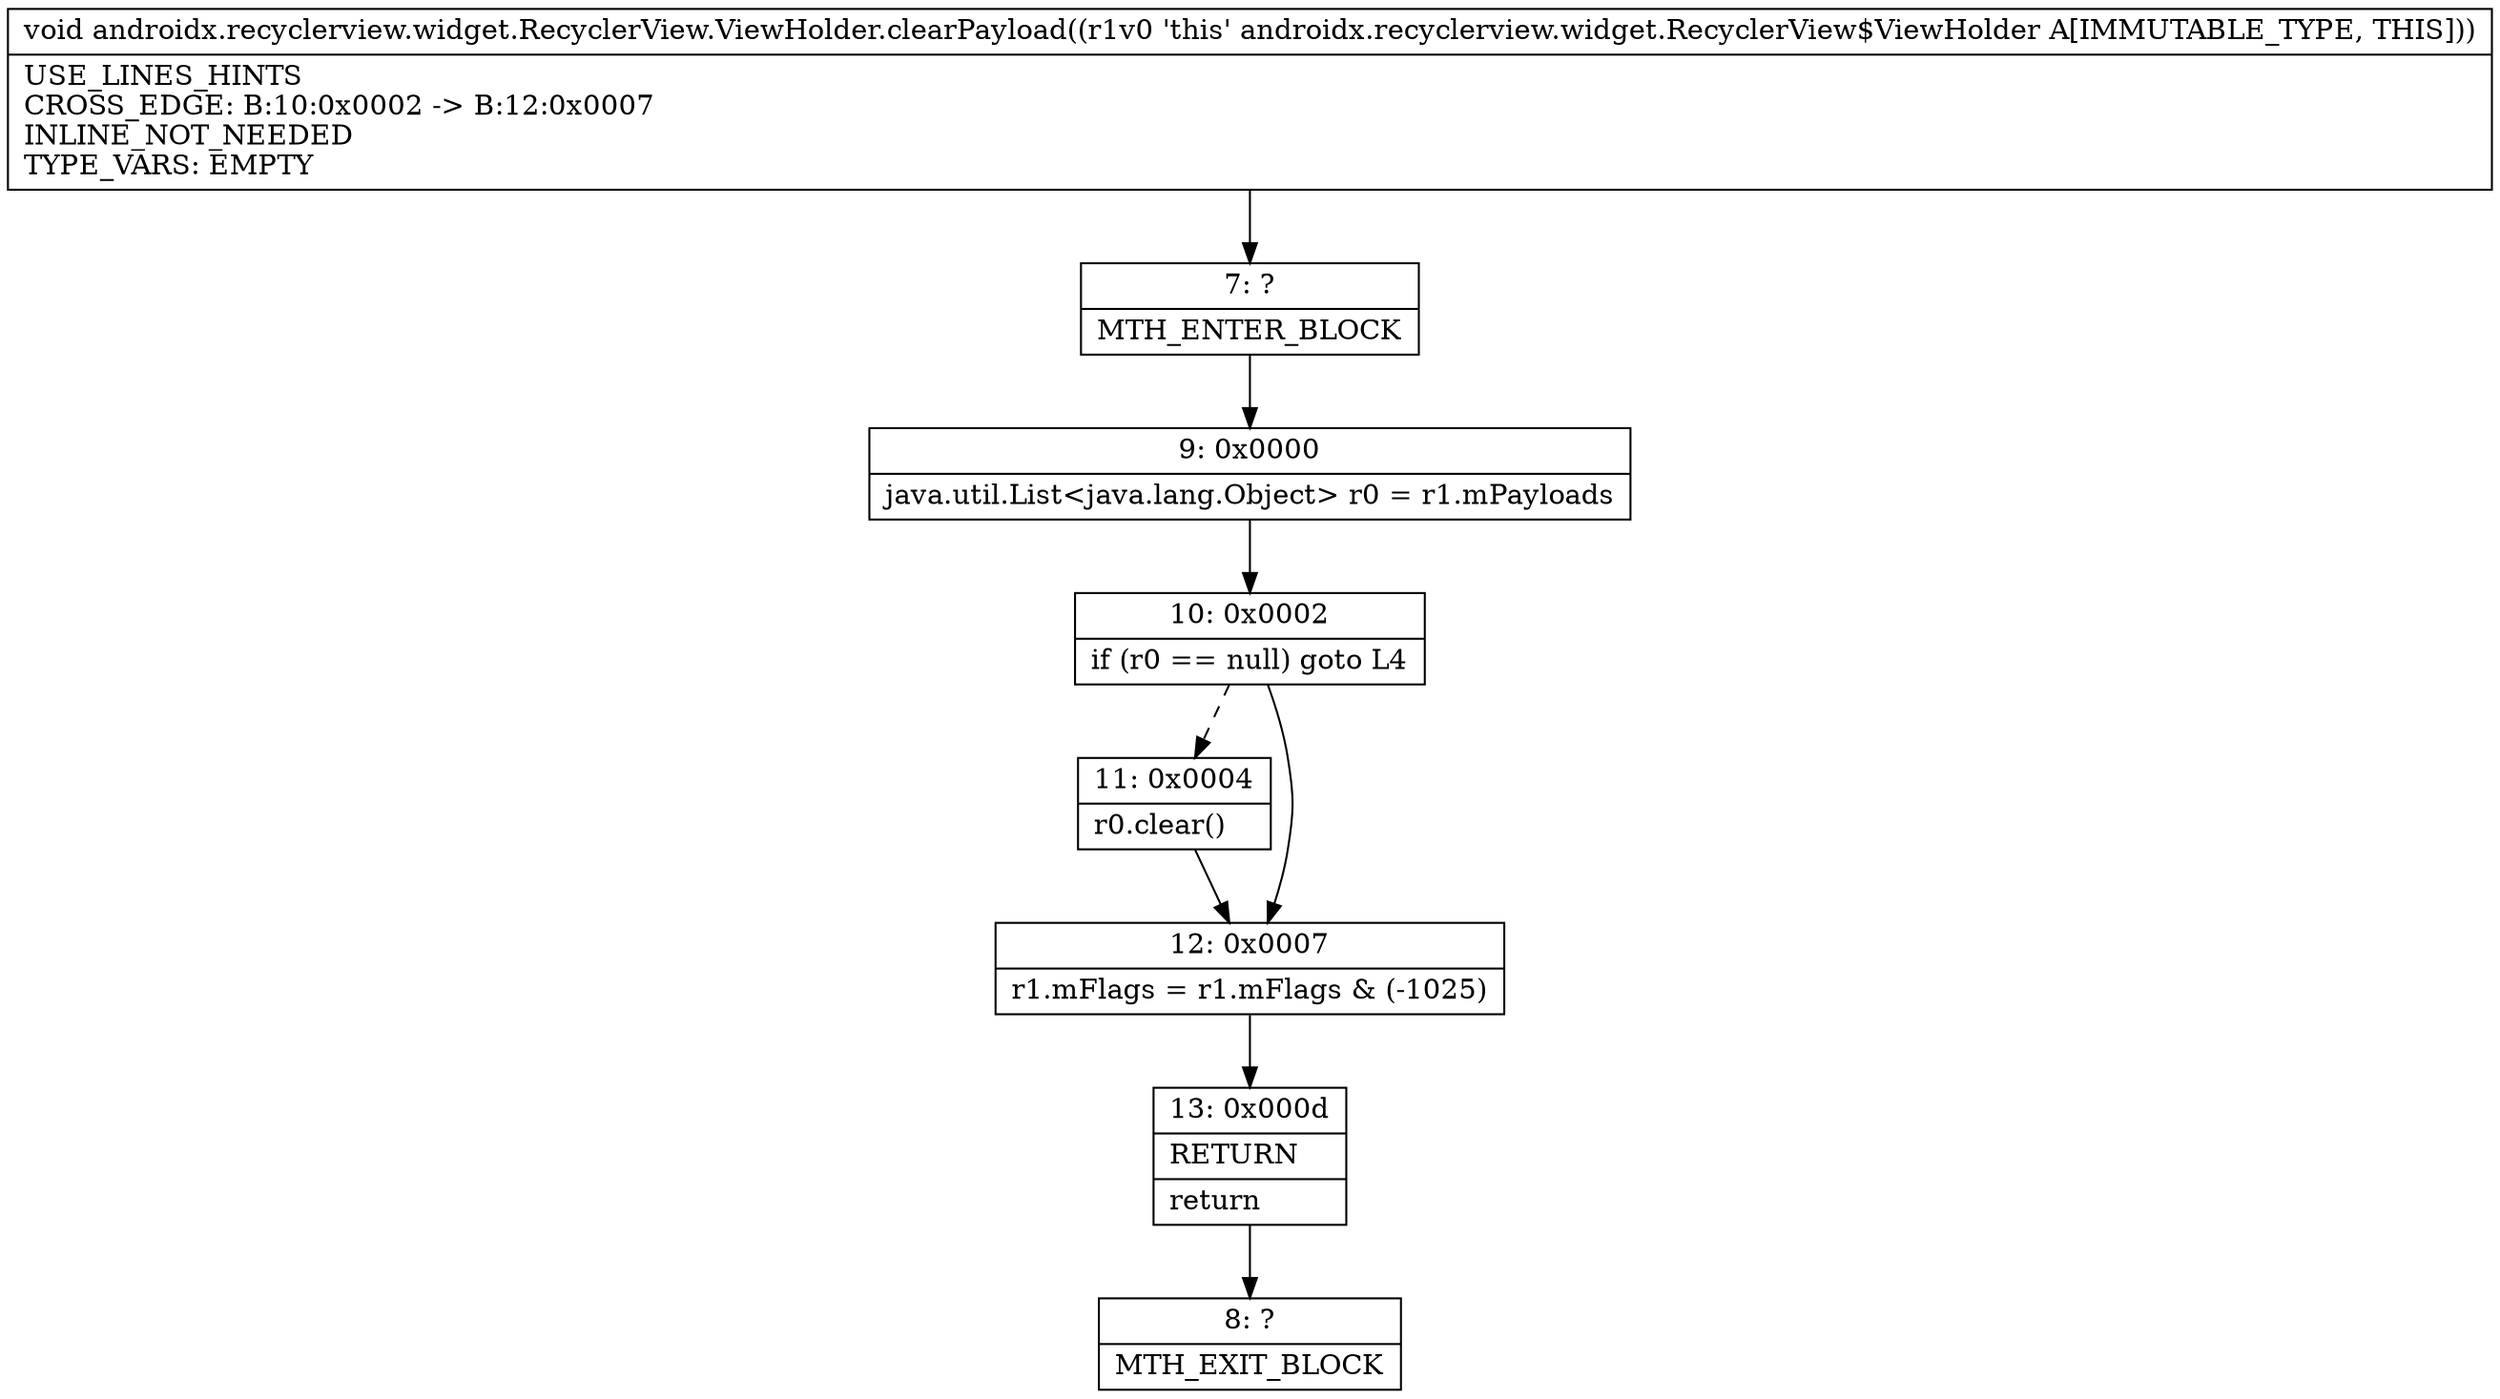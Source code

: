 digraph "CFG forandroidx.recyclerview.widget.RecyclerView.ViewHolder.clearPayload()V" {
Node_7 [shape=record,label="{7\:\ ?|MTH_ENTER_BLOCK\l}"];
Node_9 [shape=record,label="{9\:\ 0x0000|java.util.List\<java.lang.Object\> r0 = r1.mPayloads\l}"];
Node_10 [shape=record,label="{10\:\ 0x0002|if (r0 == null) goto L4\l}"];
Node_11 [shape=record,label="{11\:\ 0x0004|r0.clear()\l}"];
Node_12 [shape=record,label="{12\:\ 0x0007|r1.mFlags = r1.mFlags & (\-1025)\l}"];
Node_13 [shape=record,label="{13\:\ 0x000d|RETURN\l|return\l}"];
Node_8 [shape=record,label="{8\:\ ?|MTH_EXIT_BLOCK\l}"];
MethodNode[shape=record,label="{void androidx.recyclerview.widget.RecyclerView.ViewHolder.clearPayload((r1v0 'this' androidx.recyclerview.widget.RecyclerView$ViewHolder A[IMMUTABLE_TYPE, THIS]))  | USE_LINES_HINTS\lCROSS_EDGE: B:10:0x0002 \-\> B:12:0x0007\lINLINE_NOT_NEEDED\lTYPE_VARS: EMPTY\l}"];
MethodNode -> Node_7;Node_7 -> Node_9;
Node_9 -> Node_10;
Node_10 -> Node_11[style=dashed];
Node_10 -> Node_12;
Node_11 -> Node_12;
Node_12 -> Node_13;
Node_13 -> Node_8;
}

